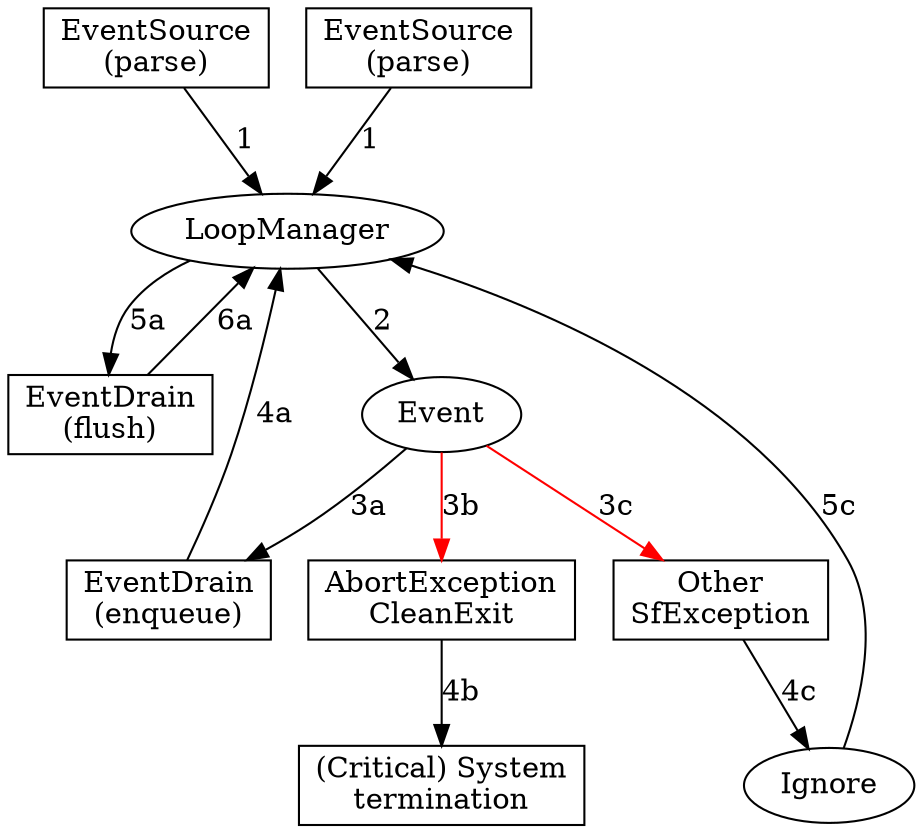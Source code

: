 digraph loop {
  src1 [label="EventSource\n(parse)", shape=box];
  src2 [label="EventSource\n(parse)", shape=box];
  drain [label="EventDrain\n(flush)", shape=box];

  enqueue [label="EventDrain\n(enqueue)", shape=box];
  event [label="Event"];
  loop [label="LoopManager"];

  critical [label="AbortException\nCleanExit", shape=box];
  error [label="Other\nSfException", shape=box];
  ignore [label="Ignore"];
  terminate [label="(Critical) System\ntermination", shape=box];

  src1 -> loop [label="1"];
  src2 -> loop [label="1"];

  loop -> drain [label="5a"];
  drain -> loop [label="6a"];
  loop -> event [label="2"];
  event -> enqueue [label="3a"];
  enqueue -> loop [label="4a"];

  edge [color=red];
  event -> critical [label="3b"];
  event -> error [label="3c"];

  edge [color=black];
  critical -> terminate [label="4b"];
  error -> ignore [label="4c"];
  ignore -> loop [label="5c"];
}
